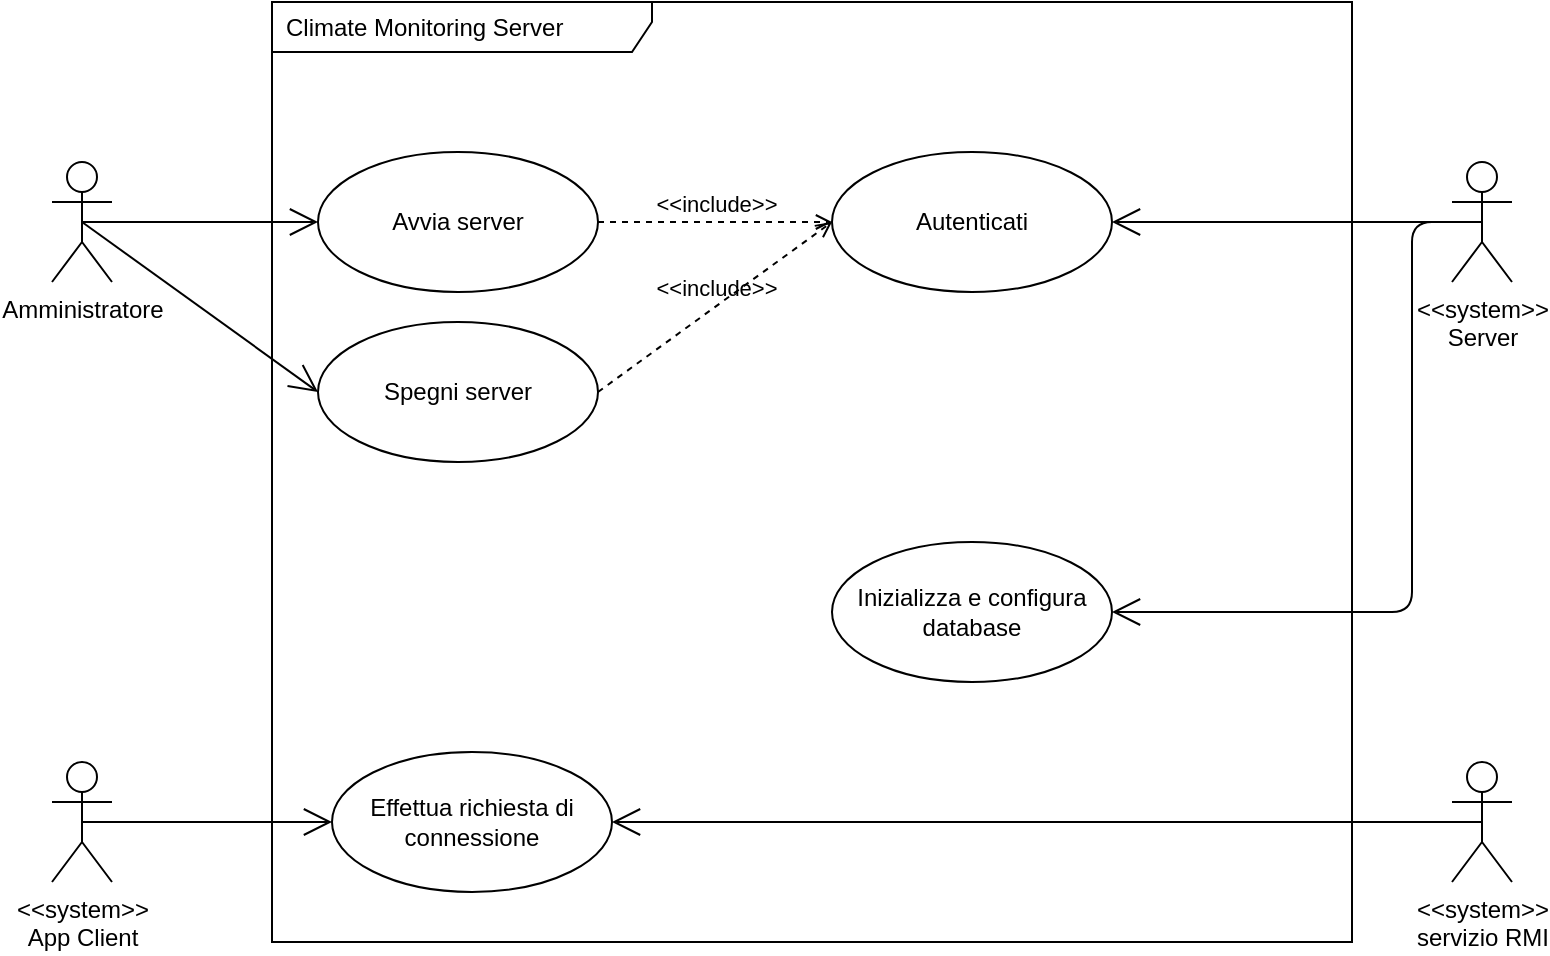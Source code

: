 <mxfile version="24.7.6">
  <diagram name="Page-1" id="kVtAbBmksg4N98zlqCsW">
    <mxGraphModel dx="1671" dy="-784" grid="1" gridSize="10" guides="1" tooltips="1" connect="1" arrows="1" fold="1" page="1" pageScale="1" pageWidth="827" pageHeight="1169" math="0" shadow="0">
      <root>
        <mxCell id="0" />
        <mxCell id="1" parent="0" />
        <mxCell id="jsE1_Es8Jvx7m07GS4Ue-1" value="Climate Monitoring Server" style="shape=umlFrame;whiteSpace=wrap;html=1;width=190;height=25;boundedLbl=1;verticalAlign=middle;align=left;spacingLeft=5;" vertex="1" parent="1">
          <mxGeometry x="110" y="1190" width="540" height="470" as="geometry" />
        </mxCell>
        <mxCell id="jsE1_Es8Jvx7m07GS4Ue-2" value="Amministratore" style="shape=umlActor;verticalLabelPosition=bottom;verticalAlign=top;html=1;" vertex="1" parent="1">
          <mxGeometry y="1270" width="30" height="60" as="geometry" />
        </mxCell>
        <mxCell id="jsE1_Es8Jvx7m07GS4Ue-4" value="&amp;lt;&amp;lt;system&amp;gt;&amp;gt;&lt;br&gt;Server" style="shape=umlActor;verticalLabelPosition=bottom;verticalAlign=top;html=1;outlineConnect=0;" vertex="1" parent="1">
          <mxGeometry x="700" y="1270" width="30" height="60" as="geometry" />
        </mxCell>
        <mxCell id="jsE1_Es8Jvx7m07GS4Ue-5" value="&amp;lt;&amp;lt;system&amp;gt;&amp;gt;&lt;br&gt;App Client" style="shape=umlActor;verticalLabelPosition=bottom;verticalAlign=top;html=1;outlineConnect=0;" vertex="1" parent="1">
          <mxGeometry y="1570" width="30" height="60" as="geometry" />
        </mxCell>
        <mxCell id="jsE1_Es8Jvx7m07GS4Ue-6" value="Autenticati" style="ellipse;whiteSpace=wrap;html=1;" vertex="1" parent="1">
          <mxGeometry x="390" y="1265" width="140" height="70" as="geometry" />
        </mxCell>
        <mxCell id="jsE1_Es8Jvx7m07GS4Ue-7" value="Avvia server" style="ellipse;whiteSpace=wrap;html=1;" vertex="1" parent="1">
          <mxGeometry x="133" y="1265" width="140" height="70" as="geometry" />
        </mxCell>
        <mxCell id="jsE1_Es8Jvx7m07GS4Ue-8" value="Effettua richiesta di connessione" style="ellipse;whiteSpace=wrap;html=1;" vertex="1" parent="1">
          <mxGeometry x="140" y="1565" width="140" height="70" as="geometry" />
        </mxCell>
        <mxCell id="jsE1_Es8Jvx7m07GS4Ue-9" value="Inizializza e configura database" style="ellipse;whiteSpace=wrap;html=1;" vertex="1" parent="1">
          <mxGeometry x="390" y="1460" width="140" height="70" as="geometry" />
        </mxCell>
        <mxCell id="jsE1_Es8Jvx7m07GS4Ue-11" value="&amp;lt;&amp;lt;system&amp;gt;&amp;gt;&lt;br&gt;servizio RMI" style="shape=umlActor;verticalLabelPosition=bottom;verticalAlign=top;html=1;outlineConnect=0;" vertex="1" parent="1">
          <mxGeometry x="700" y="1570" width="30" height="60" as="geometry" />
        </mxCell>
        <mxCell id="jsE1_Es8Jvx7m07GS4Ue-13" value="" style="endArrow=open;endFill=1;endSize=12;html=1;exitX=0.5;exitY=0.5;exitDx=0;exitDy=0;exitPerimeter=0;entryX=0;entryY=0.5;entryDx=0;entryDy=0;" edge="1" parent="1" source="jsE1_Es8Jvx7m07GS4Ue-2" target="jsE1_Es8Jvx7m07GS4Ue-7">
          <mxGeometry width="160" relative="1" as="geometry">
            <mxPoint x="25" y="1310.0" as="sourcePoint" />
            <mxPoint x="150.0" y="1310.0" as="targetPoint" />
          </mxGeometry>
        </mxCell>
        <mxCell id="jsE1_Es8Jvx7m07GS4Ue-14" value="Spegni server" style="ellipse;whiteSpace=wrap;html=1;" vertex="1" parent="1">
          <mxGeometry x="133" y="1350" width="140" height="70" as="geometry" />
        </mxCell>
        <mxCell id="jsE1_Es8Jvx7m07GS4Ue-15" value="" style="endArrow=open;endFill=1;endSize=12;html=1;exitX=0.5;exitY=0.5;exitDx=0;exitDy=0;exitPerimeter=0;entryX=0;entryY=0.5;entryDx=0;entryDy=0;" edge="1" parent="1" source="jsE1_Es8Jvx7m07GS4Ue-2" target="jsE1_Es8Jvx7m07GS4Ue-14">
          <mxGeometry width="160" relative="1" as="geometry">
            <mxPoint x="40" y="1440" as="sourcePoint" />
            <mxPoint x="200" y="1440" as="targetPoint" />
          </mxGeometry>
        </mxCell>
        <mxCell id="jsE1_Es8Jvx7m07GS4Ue-16" value="" style="endArrow=open;endFill=1;endSize=12;html=1;exitX=0.5;exitY=0.5;exitDx=0;exitDy=0;exitPerimeter=0;entryX=0;entryY=0.5;entryDx=0;entryDy=0;" edge="1" parent="1" source="jsE1_Es8Jvx7m07GS4Ue-5" target="jsE1_Es8Jvx7m07GS4Ue-8">
          <mxGeometry width="160" relative="1" as="geometry">
            <mxPoint x="35" y="1320.0" as="sourcePoint" />
            <mxPoint x="160.0" y="1320.0" as="targetPoint" />
          </mxGeometry>
        </mxCell>
        <mxCell id="jsE1_Es8Jvx7m07GS4Ue-17" value="&amp;lt;&amp;lt;include&amp;gt;&amp;gt;" style="html=1;verticalAlign=bottom;labelBackgroundColor=none;endArrow=open;endFill=0;dashed=1;exitX=1;exitY=0.5;exitDx=0;exitDy=0;entryX=0;entryY=0.5;entryDx=0;entryDy=0;" edge="1" parent="1" source="jsE1_Es8Jvx7m07GS4Ue-7" target="jsE1_Es8Jvx7m07GS4Ue-6">
          <mxGeometry width="160" relative="1" as="geometry">
            <mxPoint x="413" y="1420" as="sourcePoint" />
            <mxPoint x="420" y="1380" as="targetPoint" />
          </mxGeometry>
        </mxCell>
        <mxCell id="jsE1_Es8Jvx7m07GS4Ue-19" value="" style="endArrow=open;endFill=1;endSize=12;html=1;exitX=0.5;exitY=0.5;exitDx=0;exitDy=0;exitPerimeter=0;entryX=1;entryY=0.5;entryDx=0;entryDy=0;" edge="1" parent="1" source="jsE1_Es8Jvx7m07GS4Ue-4" target="jsE1_Es8Jvx7m07GS4Ue-6">
          <mxGeometry width="160" relative="1" as="geometry">
            <mxPoint x="25" y="1310.0" as="sourcePoint" />
            <mxPoint x="150.0" y="1516" as="targetPoint" />
          </mxGeometry>
        </mxCell>
        <mxCell id="jsE1_Es8Jvx7m07GS4Ue-20" value="" style="endArrow=open;endFill=1;endSize=12;html=1;exitX=0.5;exitY=0.5;exitDx=0;exitDy=0;exitPerimeter=0;entryX=1;entryY=0.5;entryDx=0;entryDy=0;" edge="1" parent="1" source="jsE1_Es8Jvx7m07GS4Ue-4" target="jsE1_Es8Jvx7m07GS4Ue-9">
          <mxGeometry width="160" relative="1" as="geometry">
            <mxPoint x="715" y="1490" as="sourcePoint" />
            <mxPoint x="570.0" y="1310.0" as="targetPoint" />
            <Array as="points">
              <mxPoint x="680" y="1300" />
              <mxPoint x="680" y="1495" />
            </Array>
          </mxGeometry>
        </mxCell>
        <mxCell id="jsE1_Es8Jvx7m07GS4Ue-21" value="" style="endArrow=open;endFill=1;endSize=12;html=1;exitX=0.5;exitY=0.5;exitDx=0;exitDy=0;exitPerimeter=0;entryX=1;entryY=0.5;entryDx=0;entryDy=0;" edge="1" parent="1" source="jsE1_Es8Jvx7m07GS4Ue-11" target="jsE1_Es8Jvx7m07GS4Ue-8">
          <mxGeometry width="160" relative="1" as="geometry">
            <mxPoint x="735" y="1320.0" as="sourcePoint" />
            <mxPoint x="580.0" y="1320.0" as="targetPoint" />
          </mxGeometry>
        </mxCell>
        <mxCell id="jsE1_Es8Jvx7m07GS4Ue-22" value="&amp;lt;&amp;lt;include&amp;gt;&amp;gt;" style="html=1;verticalAlign=bottom;labelBackgroundColor=none;endArrow=open;endFill=0;dashed=1;exitX=1;exitY=0.5;exitDx=0;exitDy=0;entryX=0;entryY=0.5;entryDx=0;entryDy=0;" edge="1" parent="1" source="jsE1_Es8Jvx7m07GS4Ue-14" target="jsE1_Es8Jvx7m07GS4Ue-6">
          <mxGeometry width="160" relative="1" as="geometry">
            <mxPoint x="283" y="1310" as="sourcePoint" />
            <mxPoint x="430" y="1310" as="targetPoint" />
          </mxGeometry>
        </mxCell>
      </root>
    </mxGraphModel>
  </diagram>
</mxfile>

